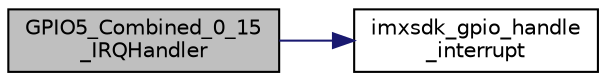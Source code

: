 digraph "GPIO5_Combined_0_15_IRQHandler"
{
  edge [fontname="Helvetica",fontsize="10",labelfontname="Helvetica",labelfontsize="10"];
  node [fontname="Helvetica",fontsize="10",shape=record];
  rankdir="LR";
  Node24 [label="GPIO5_Combined_0_15\l_IRQHandler",height=0.2,width=0.4,color="black", fillcolor="grey75", style="filled", fontcolor="black"];
  Node24 -> Node25 [color="midnightblue",fontsize="10",style="solid",fontname="Helvetica"];
  Node25 [label="imxsdk_gpio_handle\l_interrupt",height=0.2,width=0.4,color="black", fillcolor="white", style="filled",URL="$i_8mx_2gpio__driver__irq_8c.html#a83a10ae2ca29dfc2fc68283949e2518b"];
}
